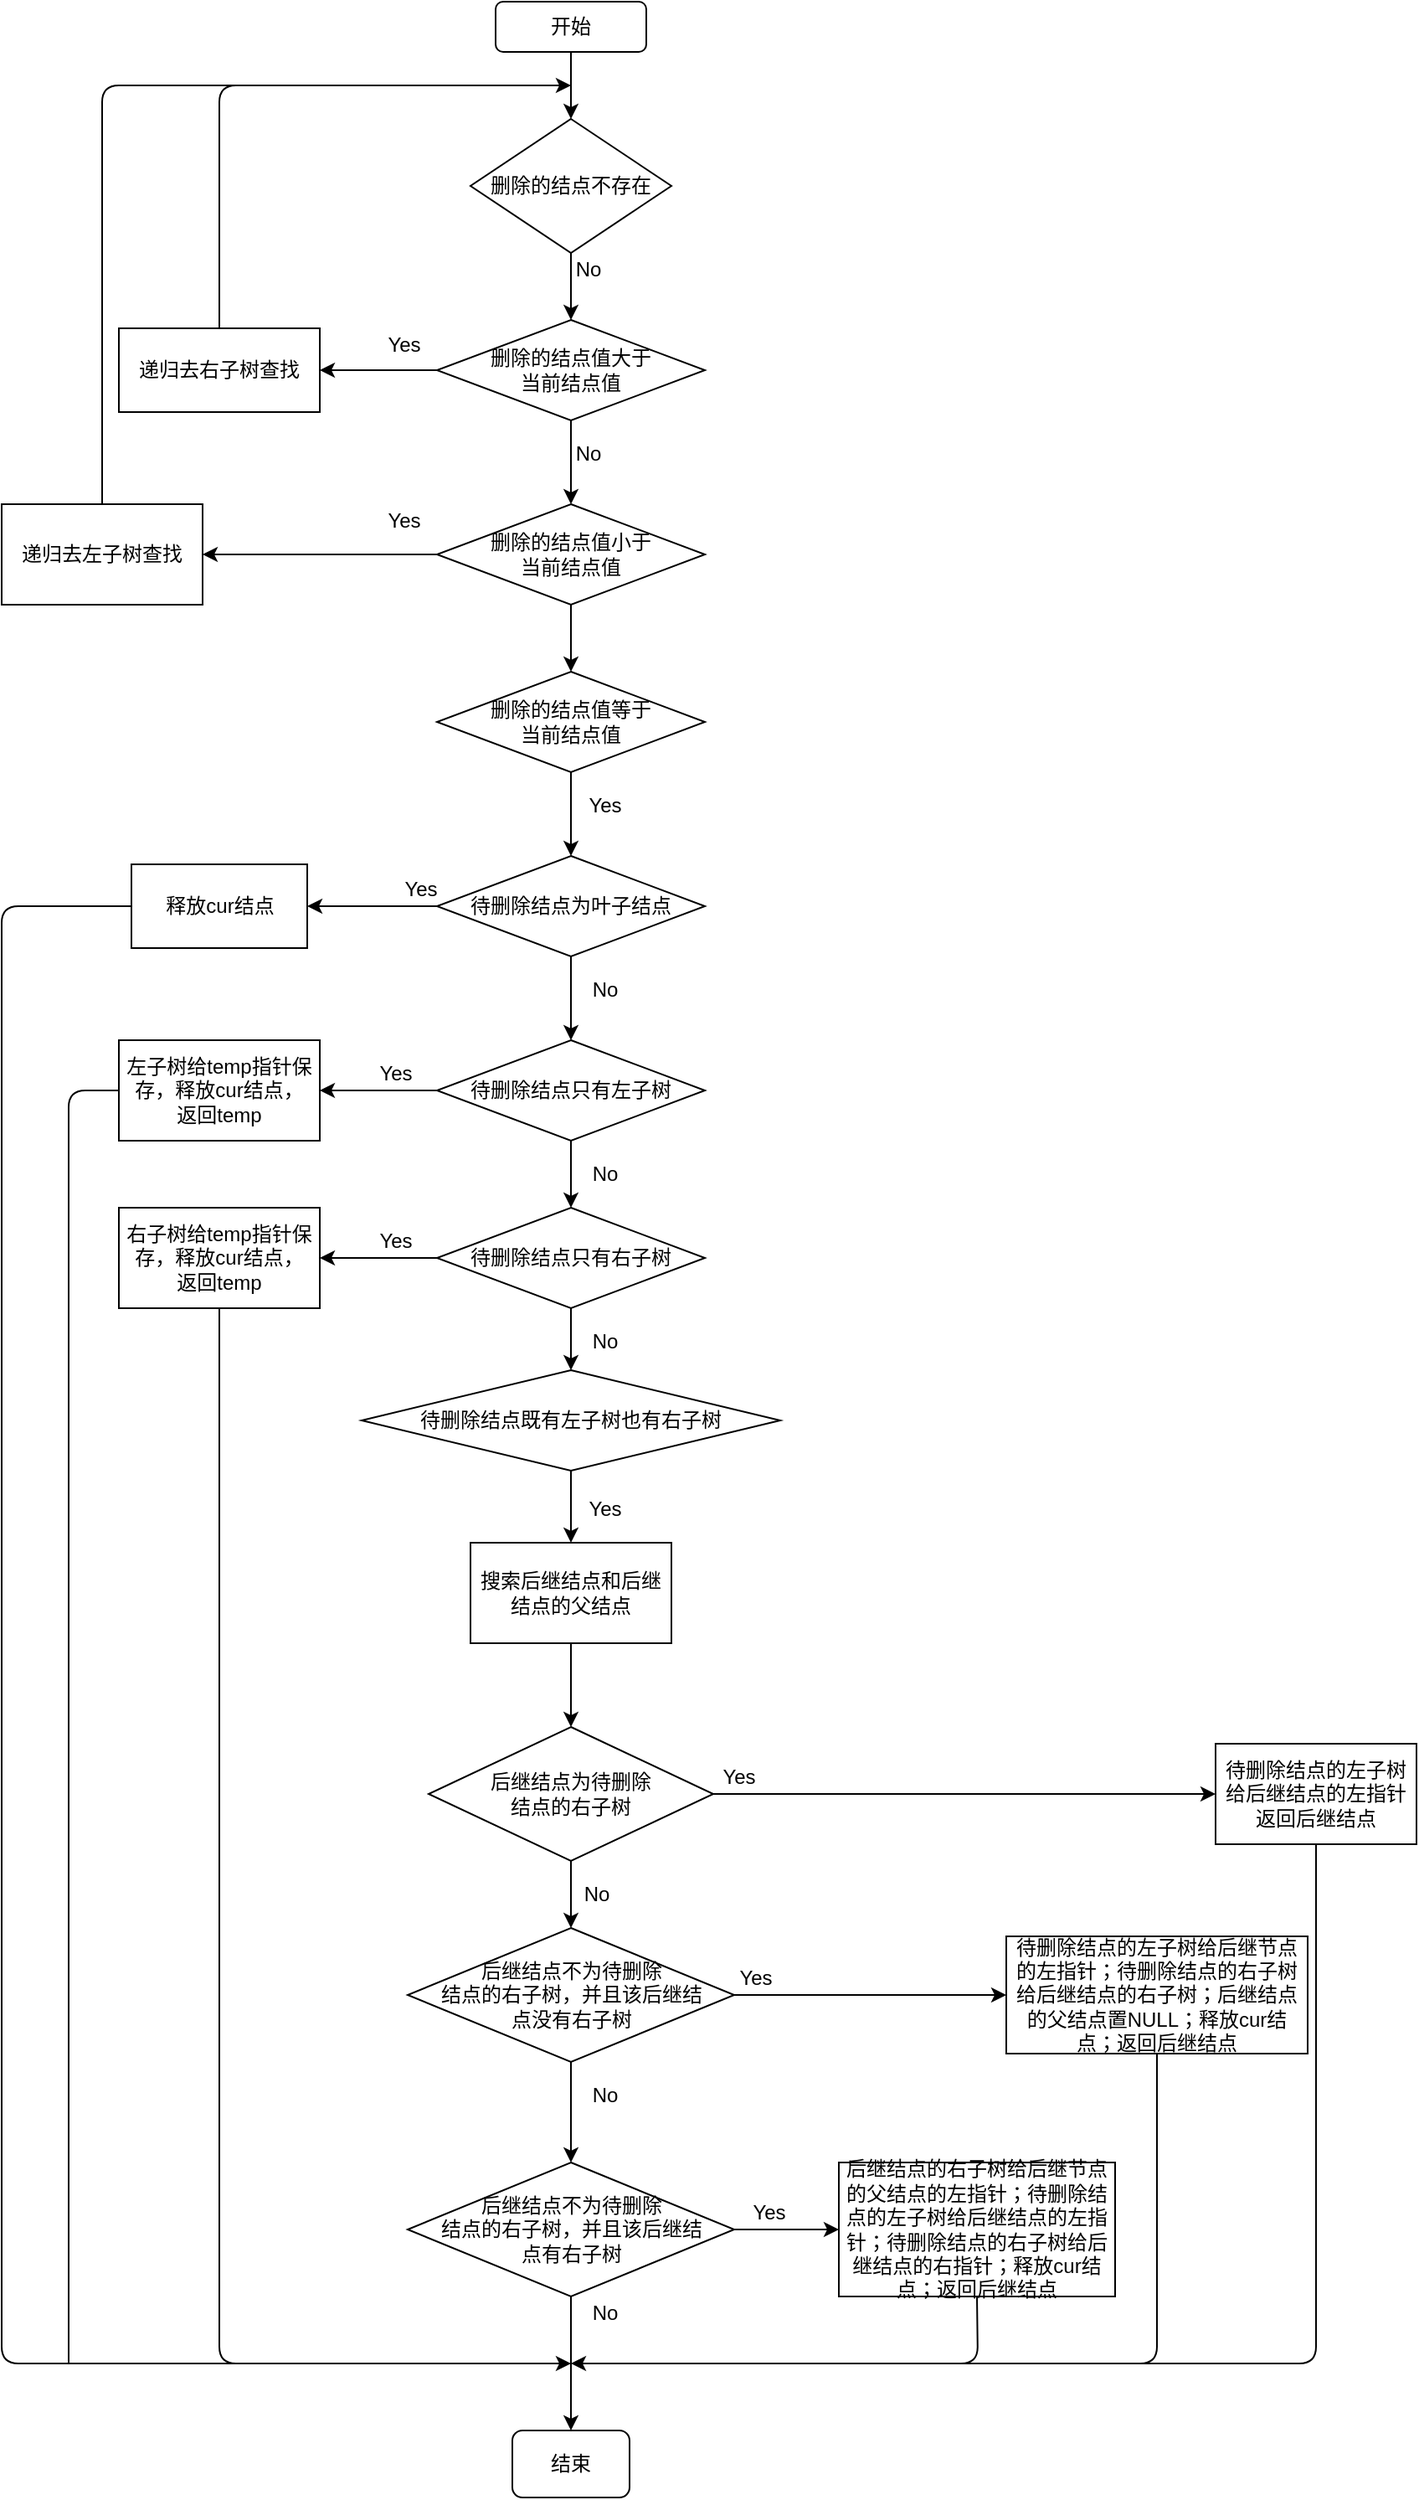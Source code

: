 <mxfile version="15.2.9" type="github">
  <diagram id="xdVJDsgWr1G5eVAkWi-u" name="Page-1">
    <mxGraphModel dx="6570" dy="1895" grid="1" gridSize="10" guides="1" tooltips="1" connect="1" arrows="1" fold="1" page="1" pageScale="1" pageWidth="1169" pageHeight="1654" math="0" shadow="0">
      <root>
        <mxCell id="0" />
        <mxCell id="1" parent="0" />
        <mxCell id="-6zLBio0qQHxGw2DxLxj-8" value="" style="edgeStyle=orthogonalEdgeStyle;rounded=0;orthogonalLoop=1;jettySize=auto;html=1;" edge="1" parent="1" source="-6zLBio0qQHxGw2DxLxj-1" target="-6zLBio0qQHxGw2DxLxj-3">
          <mxGeometry relative="1" as="geometry" />
        </mxCell>
        <mxCell id="-6zLBio0qQHxGw2DxLxj-1" value="开始" style="rounded=1;whiteSpace=wrap;html=1;" vertex="1" parent="1">
          <mxGeometry x="315" y="10" width="90" height="30" as="geometry" />
        </mxCell>
        <mxCell id="-6zLBio0qQHxGw2DxLxj-6" value="" style="edgeStyle=orthogonalEdgeStyle;rounded=0;orthogonalLoop=1;jettySize=auto;html=1;" edge="1" parent="1" source="-6zLBio0qQHxGw2DxLxj-3" target="-6zLBio0qQHxGw2DxLxj-5">
          <mxGeometry relative="1" as="geometry" />
        </mxCell>
        <mxCell id="-6zLBio0qQHxGw2DxLxj-3" value="删除的结点不存在" style="rhombus;whiteSpace=wrap;html=1;" vertex="1" parent="1">
          <mxGeometry x="300" y="80" width="120" height="80" as="geometry" />
        </mxCell>
        <mxCell id="-6zLBio0qQHxGw2DxLxj-4" value="结束" style="rounded=1;whiteSpace=wrap;html=1;" vertex="1" parent="1">
          <mxGeometry x="325" y="1460" width="70" height="40" as="geometry" />
        </mxCell>
        <mxCell id="-6zLBio0qQHxGw2DxLxj-10" value="" style="edgeStyle=orthogonalEdgeStyle;rounded=0;orthogonalLoop=1;jettySize=auto;html=1;" edge="1" parent="1" source="-6zLBio0qQHxGw2DxLxj-5" target="-6zLBio0qQHxGw2DxLxj-9">
          <mxGeometry relative="1" as="geometry" />
        </mxCell>
        <mxCell id="-6zLBio0qQHxGw2DxLxj-14" value="" style="edgeStyle=orthogonalEdgeStyle;rounded=0;orthogonalLoop=1;jettySize=auto;html=1;" edge="1" parent="1" source="-6zLBio0qQHxGw2DxLxj-5" target="-6zLBio0qQHxGw2DxLxj-13">
          <mxGeometry relative="1" as="geometry" />
        </mxCell>
        <mxCell id="-6zLBio0qQHxGw2DxLxj-5" value="删除的结点值大于&lt;br&gt;当前结点值" style="rhombus;whiteSpace=wrap;html=1;" vertex="1" parent="1">
          <mxGeometry x="280" y="200" width="160" height="60" as="geometry" />
        </mxCell>
        <mxCell id="-6zLBio0qQHxGw2DxLxj-7" value="No" style="text;html=1;align=center;verticalAlign=middle;resizable=0;points=[];autosize=1;strokeColor=none;fillColor=none;" vertex="1" parent="1">
          <mxGeometry x="355" y="160" width="30" height="20" as="geometry" />
        </mxCell>
        <mxCell id="-6zLBio0qQHxGw2DxLxj-9" value="递归去右子树查找" style="whiteSpace=wrap;html=1;" vertex="1" parent="1">
          <mxGeometry x="90" y="205" width="120" height="50" as="geometry" />
        </mxCell>
        <mxCell id="-6zLBio0qQHxGw2DxLxj-11" value="Yes" style="text;html=1;align=center;verticalAlign=middle;resizable=0;points=[];autosize=1;strokeColor=none;fillColor=none;" vertex="1" parent="1">
          <mxGeometry x="240" y="205" width="40" height="20" as="geometry" />
        </mxCell>
        <mxCell id="-6zLBio0qQHxGw2DxLxj-16" value="" style="edgeStyle=orthogonalEdgeStyle;rounded=0;orthogonalLoop=1;jettySize=auto;html=1;" edge="1" parent="1" source="-6zLBio0qQHxGw2DxLxj-13" target="-6zLBio0qQHxGw2DxLxj-15">
          <mxGeometry relative="1" as="geometry" />
        </mxCell>
        <mxCell id="-6zLBio0qQHxGw2DxLxj-21" value="" style="edgeStyle=orthogonalEdgeStyle;rounded=0;orthogonalLoop=1;jettySize=auto;html=1;" edge="1" parent="1" source="-6zLBio0qQHxGw2DxLxj-13" target="-6zLBio0qQHxGw2DxLxj-20">
          <mxGeometry relative="1" as="geometry" />
        </mxCell>
        <mxCell id="-6zLBio0qQHxGw2DxLxj-13" value="删除的结点值小于&lt;br&gt;当前结点值" style="rhombus;whiteSpace=wrap;html=1;" vertex="1" parent="1">
          <mxGeometry x="280" y="310" width="160" height="60" as="geometry" />
        </mxCell>
        <mxCell id="-6zLBio0qQHxGw2DxLxj-15" value="递归去左子树查找" style="whiteSpace=wrap;html=1;" vertex="1" parent="1">
          <mxGeometry x="20" y="310" width="120" height="60" as="geometry" />
        </mxCell>
        <mxCell id="-6zLBio0qQHxGw2DxLxj-17" value="Yes" style="text;html=1;align=center;verticalAlign=middle;resizable=0;points=[];autosize=1;strokeColor=none;fillColor=none;" vertex="1" parent="1">
          <mxGeometry x="240" y="310" width="40" height="20" as="geometry" />
        </mxCell>
        <mxCell id="-6zLBio0qQHxGw2DxLxj-18" value="No" style="text;html=1;align=center;verticalAlign=middle;resizable=0;points=[];autosize=1;strokeColor=none;fillColor=none;" vertex="1" parent="1">
          <mxGeometry x="355" y="270" width="30" height="20" as="geometry" />
        </mxCell>
        <mxCell id="-6zLBio0qQHxGw2DxLxj-23" value="" style="edgeStyle=orthogonalEdgeStyle;rounded=0;orthogonalLoop=1;jettySize=auto;html=1;" edge="1" parent="1" source="-6zLBio0qQHxGw2DxLxj-20" target="-6zLBio0qQHxGw2DxLxj-22">
          <mxGeometry relative="1" as="geometry" />
        </mxCell>
        <mxCell id="-6zLBio0qQHxGw2DxLxj-20" value="删除的结点值等于&lt;br&gt;当前结点值" style="rhombus;whiteSpace=wrap;html=1;" vertex="1" parent="1">
          <mxGeometry x="280" y="410" width="160" height="60" as="geometry" />
        </mxCell>
        <mxCell id="-6zLBio0qQHxGw2DxLxj-25" value="" style="edgeStyle=orthogonalEdgeStyle;rounded=0;orthogonalLoop=1;jettySize=auto;html=1;" edge="1" parent="1" source="-6zLBio0qQHxGw2DxLxj-22" target="-6zLBio0qQHxGw2DxLxj-24">
          <mxGeometry relative="1" as="geometry" />
        </mxCell>
        <mxCell id="-6zLBio0qQHxGw2DxLxj-28" value="" style="edgeStyle=orthogonalEdgeStyle;rounded=0;orthogonalLoop=1;jettySize=auto;html=1;" edge="1" parent="1" source="-6zLBio0qQHxGw2DxLxj-22" target="-6zLBio0qQHxGw2DxLxj-27">
          <mxGeometry relative="1" as="geometry" />
        </mxCell>
        <mxCell id="-6zLBio0qQHxGw2DxLxj-22" value="待删除结点为叶子结点" style="rhombus;whiteSpace=wrap;html=1;" vertex="1" parent="1">
          <mxGeometry x="280" y="520" width="160" height="60" as="geometry" />
        </mxCell>
        <mxCell id="-6zLBio0qQHxGw2DxLxj-24" value="释放cur结点" style="rounded=0;whiteSpace=wrap;html=1;" vertex="1" parent="1">
          <mxGeometry x="97.5" y="525" width="105" height="50" as="geometry" />
        </mxCell>
        <mxCell id="-6zLBio0qQHxGw2DxLxj-26" value="Yes" style="text;html=1;align=center;verticalAlign=middle;resizable=0;points=[];autosize=1;strokeColor=none;fillColor=none;" vertex="1" parent="1">
          <mxGeometry x="250" y="530" width="40" height="20" as="geometry" />
        </mxCell>
        <mxCell id="-6zLBio0qQHxGw2DxLxj-30" value="" style="edgeStyle=orthogonalEdgeStyle;rounded=0;orthogonalLoop=1;jettySize=auto;html=1;" edge="1" parent="1" source="-6zLBio0qQHxGw2DxLxj-27" target="-6zLBio0qQHxGw2DxLxj-29">
          <mxGeometry relative="1" as="geometry" />
        </mxCell>
        <mxCell id="-6zLBio0qQHxGw2DxLxj-35" value="" style="edgeStyle=orthogonalEdgeStyle;rounded=0;orthogonalLoop=1;jettySize=auto;html=1;" edge="1" parent="1" source="-6zLBio0qQHxGw2DxLxj-27" target="-6zLBio0qQHxGw2DxLxj-34">
          <mxGeometry relative="1" as="geometry" />
        </mxCell>
        <mxCell id="-6zLBio0qQHxGw2DxLxj-27" value="待删除结点只有左子树" style="rhombus;whiteSpace=wrap;html=1;" vertex="1" parent="1">
          <mxGeometry x="280" y="630" width="160" height="60" as="geometry" />
        </mxCell>
        <mxCell id="-6zLBio0qQHxGw2DxLxj-29" value="左子树给temp指针保存，释放cur结点，&lt;br&gt;返回temp" style="whiteSpace=wrap;html=1;" vertex="1" parent="1">
          <mxGeometry x="90" y="630" width="120" height="60" as="geometry" />
        </mxCell>
        <mxCell id="-6zLBio0qQHxGw2DxLxj-37" value="" style="edgeStyle=orthogonalEdgeStyle;rounded=0;orthogonalLoop=1;jettySize=auto;html=1;entryX=1;entryY=0.5;entryDx=0;entryDy=0;" edge="1" parent="1" source="-6zLBio0qQHxGw2DxLxj-34" target="-6zLBio0qQHxGw2DxLxj-38">
          <mxGeometry relative="1" as="geometry">
            <mxPoint x="240" y="890" as="targetPoint" />
          </mxGeometry>
        </mxCell>
        <mxCell id="-6zLBio0qQHxGw2DxLxj-42" value="" style="edgeStyle=orthogonalEdgeStyle;rounded=0;orthogonalLoop=1;jettySize=auto;html=1;" edge="1" parent="1" source="-6zLBio0qQHxGw2DxLxj-34" target="-6zLBio0qQHxGw2DxLxj-41">
          <mxGeometry relative="1" as="geometry" />
        </mxCell>
        <mxCell id="-6zLBio0qQHxGw2DxLxj-34" value="待删除结点只有右子树" style="rhombus;whiteSpace=wrap;html=1;" vertex="1" parent="1">
          <mxGeometry x="280" y="730" width="160" height="60" as="geometry" />
        </mxCell>
        <mxCell id="-6zLBio0qQHxGw2DxLxj-38" value="右子树给temp指针保存，释放cur结点，&lt;br&gt;返回temp" style="whiteSpace=wrap;html=1;" vertex="1" parent="1">
          <mxGeometry x="90" y="730" width="120" height="60" as="geometry" />
        </mxCell>
        <mxCell id="-6zLBio0qQHxGw2DxLxj-39" value="Yes" style="text;html=1;align=center;verticalAlign=middle;resizable=0;points=[];autosize=1;strokeColor=none;fillColor=none;" vertex="1" parent="1">
          <mxGeometry x="235" y="640" width="40" height="20" as="geometry" />
        </mxCell>
        <mxCell id="-6zLBio0qQHxGw2DxLxj-40" value="Yes" style="text;html=1;align=center;verticalAlign=middle;resizable=0;points=[];autosize=1;strokeColor=none;fillColor=none;" vertex="1" parent="1">
          <mxGeometry x="235" y="740" width="40" height="20" as="geometry" />
        </mxCell>
        <mxCell id="-6zLBio0qQHxGw2DxLxj-44" value="" style="edgeStyle=orthogonalEdgeStyle;rounded=0;orthogonalLoop=1;jettySize=auto;html=1;" edge="1" parent="1" source="-6zLBio0qQHxGw2DxLxj-41" target="-6zLBio0qQHxGw2DxLxj-43">
          <mxGeometry relative="1" as="geometry" />
        </mxCell>
        <mxCell id="-6zLBio0qQHxGw2DxLxj-41" value="待删除结点既有左子树也有右子树" style="rhombus;whiteSpace=wrap;html=1;" vertex="1" parent="1">
          <mxGeometry x="235" y="827" width="250" height="60" as="geometry" />
        </mxCell>
        <mxCell id="-6zLBio0qQHxGw2DxLxj-49" value="" style="edgeStyle=orthogonalEdgeStyle;rounded=0;orthogonalLoop=1;jettySize=auto;html=1;" edge="1" parent="1" source="-6zLBio0qQHxGw2DxLxj-43" target="-6zLBio0qQHxGw2DxLxj-48">
          <mxGeometry relative="1" as="geometry" />
        </mxCell>
        <mxCell id="-6zLBio0qQHxGw2DxLxj-43" value="搜索后继结点和后继结点的父结点" style="whiteSpace=wrap;html=1;" vertex="1" parent="1">
          <mxGeometry x="300" y="930" width="120" height="60" as="geometry" />
        </mxCell>
        <mxCell id="-6zLBio0qQHxGw2DxLxj-47" value="Yes" style="text;html=1;align=center;verticalAlign=middle;resizable=0;points=[];autosize=1;strokeColor=none;fillColor=none;" vertex="1" parent="1">
          <mxGeometry x="360" y="900" width="40" height="20" as="geometry" />
        </mxCell>
        <mxCell id="-6zLBio0qQHxGw2DxLxj-51" value="" style="edgeStyle=orthogonalEdgeStyle;rounded=0;orthogonalLoop=1;jettySize=auto;html=1;" edge="1" parent="1" source="-6zLBio0qQHxGw2DxLxj-48" target="-6zLBio0qQHxGw2DxLxj-50">
          <mxGeometry relative="1" as="geometry" />
        </mxCell>
        <mxCell id="-6zLBio0qQHxGw2DxLxj-54" value="" style="edgeStyle=orthogonalEdgeStyle;rounded=0;orthogonalLoop=1;jettySize=auto;html=1;" edge="1" parent="1" source="-6zLBio0qQHxGw2DxLxj-48" target="-6zLBio0qQHxGw2DxLxj-53">
          <mxGeometry relative="1" as="geometry" />
        </mxCell>
        <mxCell id="-6zLBio0qQHxGw2DxLxj-48" value="后继结点为待删除&lt;br&gt;结点的右子树" style="rhombus;whiteSpace=wrap;html=1;" vertex="1" parent="1">
          <mxGeometry x="275" y="1040" width="170" height="80" as="geometry" />
        </mxCell>
        <mxCell id="-6zLBio0qQHxGw2DxLxj-50" value="待删除结点的左子树给后继结点的左指针&lt;br&gt;返回后继结点" style="whiteSpace=wrap;html=1;" vertex="1" parent="1">
          <mxGeometry x="745" y="1050" width="120" height="60" as="geometry" />
        </mxCell>
        <mxCell id="-6zLBio0qQHxGw2DxLxj-52" value="Yes" style="text;html=1;align=center;verticalAlign=middle;resizable=0;points=[];autosize=1;strokeColor=none;fillColor=none;" vertex="1" parent="1">
          <mxGeometry x="440" y="1060" width="40" height="20" as="geometry" />
        </mxCell>
        <mxCell id="-6zLBio0qQHxGw2DxLxj-66" value="" style="edgeStyle=orthogonalEdgeStyle;rounded=0;orthogonalLoop=1;jettySize=auto;html=1;" edge="1" parent="1" source="-6zLBio0qQHxGw2DxLxj-53" target="-6zLBio0qQHxGw2DxLxj-65">
          <mxGeometry relative="1" as="geometry" />
        </mxCell>
        <mxCell id="-6zLBio0qQHxGw2DxLxj-69" value="" style="edgeStyle=orthogonalEdgeStyle;rounded=0;orthogonalLoop=1;jettySize=auto;html=1;" edge="1" parent="1" source="-6zLBio0qQHxGw2DxLxj-53" target="-6zLBio0qQHxGw2DxLxj-68">
          <mxGeometry relative="1" as="geometry" />
        </mxCell>
        <mxCell id="-6zLBio0qQHxGw2DxLxj-53" value="后继结点不为待删除&lt;br&gt;结点的右子树，并且该后继结&lt;br&gt;点没有右子树" style="rhombus;whiteSpace=wrap;html=1;" vertex="1" parent="1">
          <mxGeometry x="262.5" y="1160" width="195" height="80" as="geometry" />
        </mxCell>
        <mxCell id="-6zLBio0qQHxGw2DxLxj-55" value="No" style="text;html=1;align=center;verticalAlign=middle;resizable=0;points=[];autosize=1;strokeColor=none;fillColor=none;" vertex="1" parent="1">
          <mxGeometry x="360" y="1130" width="30" height="20" as="geometry" />
        </mxCell>
        <mxCell id="-6zLBio0qQHxGw2DxLxj-59" value="Yes" style="text;html=1;align=center;verticalAlign=middle;resizable=0;points=[];autosize=1;strokeColor=none;fillColor=none;" vertex="1" parent="1">
          <mxGeometry x="360" y="480" width="40" height="20" as="geometry" />
        </mxCell>
        <mxCell id="-6zLBio0qQHxGw2DxLxj-61" value="No" style="text;html=1;align=center;verticalAlign=middle;resizable=0;points=[];autosize=1;strokeColor=none;fillColor=none;" vertex="1" parent="1">
          <mxGeometry x="365" y="590" width="30" height="20" as="geometry" />
        </mxCell>
        <mxCell id="-6zLBio0qQHxGw2DxLxj-62" value="No" style="text;html=1;align=center;verticalAlign=middle;resizable=0;points=[];autosize=1;strokeColor=none;fillColor=none;" vertex="1" parent="1">
          <mxGeometry x="365" y="700" width="30" height="20" as="geometry" />
        </mxCell>
        <mxCell id="-6zLBio0qQHxGw2DxLxj-63" value="No" style="text;html=1;align=center;verticalAlign=middle;resizable=0;points=[];autosize=1;strokeColor=none;fillColor=none;" vertex="1" parent="1">
          <mxGeometry x="365" y="800" width="30" height="20" as="geometry" />
        </mxCell>
        <mxCell id="-6zLBio0qQHxGw2DxLxj-65" value="待删除结点的左子树给后继节点的左指针；待删除结点的右子树给后继结点的右子树；后继结点的父结点置NULL；释放cur结点；返回后继结点" style="whiteSpace=wrap;html=1;" vertex="1" parent="1">
          <mxGeometry x="620" y="1165" width="180" height="70" as="geometry" />
        </mxCell>
        <mxCell id="-6zLBio0qQHxGw2DxLxj-67" value="Yes" style="text;html=1;align=center;verticalAlign=middle;resizable=0;points=[];autosize=1;strokeColor=none;fillColor=none;" vertex="1" parent="1">
          <mxGeometry x="450" y="1180" width="40" height="20" as="geometry" />
        </mxCell>
        <mxCell id="-6zLBio0qQHxGw2DxLxj-72" value="" style="edgeStyle=orthogonalEdgeStyle;rounded=0;orthogonalLoop=1;jettySize=auto;html=1;" edge="1" parent="1" source="-6zLBio0qQHxGw2DxLxj-68" target="-6zLBio0qQHxGw2DxLxj-71">
          <mxGeometry relative="1" as="geometry" />
        </mxCell>
        <mxCell id="-6zLBio0qQHxGw2DxLxj-68" value="后继结点不为待删除&lt;br&gt;结点的右子树，并且该后继结&lt;br&gt;点有右子树" style="rhombus;whiteSpace=wrap;html=1;" vertex="1" parent="1">
          <mxGeometry x="262.5" y="1300" width="195" height="80" as="geometry" />
        </mxCell>
        <mxCell id="-6zLBio0qQHxGw2DxLxj-70" value="No" style="text;html=1;align=center;verticalAlign=middle;resizable=0;points=[];autosize=1;strokeColor=none;fillColor=none;" vertex="1" parent="1">
          <mxGeometry x="365" y="1250" width="30" height="20" as="geometry" />
        </mxCell>
        <mxCell id="-6zLBio0qQHxGw2DxLxj-71" value="&lt;span&gt;后继结点的右子树给后继节点的父结点的左指针；待删除结点的左子树给后继结点的左指针；待删除结点的右子树给后继结点的右指针；&lt;/span&gt;&lt;span&gt;释放cur结点；返回后继结点&lt;/span&gt;" style="whiteSpace=wrap;html=1;" vertex="1" parent="1">
          <mxGeometry x="520" y="1300" width="165" height="80" as="geometry" />
        </mxCell>
        <mxCell id="-6zLBio0qQHxGw2DxLxj-73" value="Yes" style="text;html=1;align=center;verticalAlign=middle;resizable=0;points=[];autosize=1;strokeColor=none;fillColor=none;" vertex="1" parent="1">
          <mxGeometry x="457.5" y="1320" width="40" height="20" as="geometry" />
        </mxCell>
        <mxCell id="-6zLBio0qQHxGw2DxLxj-74" value="" style="endArrow=classic;html=1;exitX=0.5;exitY=1;exitDx=0;exitDy=0;entryX=0.5;entryY=0;entryDx=0;entryDy=0;" edge="1" parent="1" source="-6zLBio0qQHxGw2DxLxj-68" target="-6zLBio0qQHxGw2DxLxj-4">
          <mxGeometry width="50" height="50" relative="1" as="geometry">
            <mxPoint x="500" y="1320" as="sourcePoint" />
            <mxPoint x="550" y="1270" as="targetPoint" />
          </mxGeometry>
        </mxCell>
        <mxCell id="-6zLBio0qQHxGw2DxLxj-75" value="No" style="text;html=1;align=center;verticalAlign=middle;resizable=0;points=[];autosize=1;strokeColor=none;fillColor=none;" vertex="1" parent="1">
          <mxGeometry x="365" y="1380" width="30" height="20" as="geometry" />
        </mxCell>
        <mxCell id="-6zLBio0qQHxGw2DxLxj-76" value="" style="endArrow=classic;html=1;exitX=0.5;exitY=0;exitDx=0;exitDy=0;" edge="1" parent="1" source="-6zLBio0qQHxGw2DxLxj-9">
          <mxGeometry width="50" height="50" relative="1" as="geometry">
            <mxPoint x="600" y="190" as="sourcePoint" />
            <mxPoint x="360" y="60" as="targetPoint" />
            <Array as="points">
              <mxPoint x="150" y="60" />
            </Array>
          </mxGeometry>
        </mxCell>
        <mxCell id="-6zLBio0qQHxGw2DxLxj-78" value="" style="endArrow=none;html=1;exitX=0.5;exitY=0;exitDx=0;exitDy=0;" edge="1" parent="1" source="-6zLBio0qQHxGw2DxLxj-15">
          <mxGeometry width="50" height="50" relative="1" as="geometry">
            <mxPoint x="600" y="190" as="sourcePoint" />
            <mxPoint x="170" y="60" as="targetPoint" />
            <Array as="points">
              <mxPoint x="80" y="60" />
            </Array>
          </mxGeometry>
        </mxCell>
        <mxCell id="-6zLBio0qQHxGw2DxLxj-79" value="" style="endArrow=classic;html=1;exitX=0.5;exitY=1;exitDx=0;exitDy=0;" edge="1" parent="1" source="-6zLBio0qQHxGw2DxLxj-38">
          <mxGeometry width="50" height="50" relative="1" as="geometry">
            <mxPoint x="600" y="1370" as="sourcePoint" />
            <mxPoint x="360" y="1420" as="targetPoint" />
            <Array as="points">
              <mxPoint x="150" y="1420" />
            </Array>
          </mxGeometry>
        </mxCell>
        <mxCell id="-6zLBio0qQHxGw2DxLxj-80" value="" style="endArrow=none;html=1;entryX=0;entryY=0.5;entryDx=0;entryDy=0;" edge="1" parent="1" target="-6zLBio0qQHxGw2DxLxj-24">
          <mxGeometry width="50" height="50" relative="1" as="geometry">
            <mxPoint x="170" y="1420" as="sourcePoint" />
            <mxPoint x="90" y="550" as="targetPoint" />
            <Array as="points">
              <mxPoint x="20" y="1420" />
              <mxPoint x="20" y="550" />
            </Array>
          </mxGeometry>
        </mxCell>
        <mxCell id="-6zLBio0qQHxGw2DxLxj-81" value="" style="endArrow=none;html=1;" edge="1" parent="1">
          <mxGeometry width="50" height="50" relative="1" as="geometry">
            <mxPoint x="90" y="660" as="sourcePoint" />
            <mxPoint x="60" y="1420" as="targetPoint" />
            <Array as="points">
              <mxPoint x="60" y="660" />
            </Array>
          </mxGeometry>
        </mxCell>
        <mxCell id="-6zLBio0qQHxGw2DxLxj-82" value="" style="endArrow=classic;html=1;exitX=0.5;exitY=1;exitDx=0;exitDy=0;" edge="1" parent="1" source="-6zLBio0qQHxGw2DxLxj-71">
          <mxGeometry width="50" height="50" relative="1" as="geometry">
            <mxPoint x="860" y="1330" as="sourcePoint" />
            <mxPoint x="360" y="1420" as="targetPoint" />
            <Array as="points">
              <mxPoint x="603" y="1420" />
            </Array>
          </mxGeometry>
        </mxCell>
        <mxCell id="-6zLBio0qQHxGw2DxLxj-83" value="" style="endArrow=none;html=1;exitX=0.5;exitY=1;exitDx=0;exitDy=0;" edge="1" parent="1" source="-6zLBio0qQHxGw2DxLxj-65">
          <mxGeometry width="50" height="50" relative="1" as="geometry">
            <mxPoint x="860" y="1330" as="sourcePoint" />
            <mxPoint x="580" y="1420" as="targetPoint" />
            <Array as="points">
              <mxPoint x="710" y="1420" />
            </Array>
          </mxGeometry>
        </mxCell>
        <mxCell id="-6zLBio0qQHxGw2DxLxj-84" value="" style="endArrow=none;html=1;entryX=0.5;entryY=1;entryDx=0;entryDy=0;" edge="1" parent="1" target="-6zLBio0qQHxGw2DxLxj-50">
          <mxGeometry width="50" height="50" relative="1" as="geometry">
            <mxPoint x="690" y="1420" as="sourcePoint" />
            <mxPoint x="910" y="1280" as="targetPoint" />
            <Array as="points">
              <mxPoint x="805" y="1420" />
            </Array>
          </mxGeometry>
        </mxCell>
      </root>
    </mxGraphModel>
  </diagram>
</mxfile>
